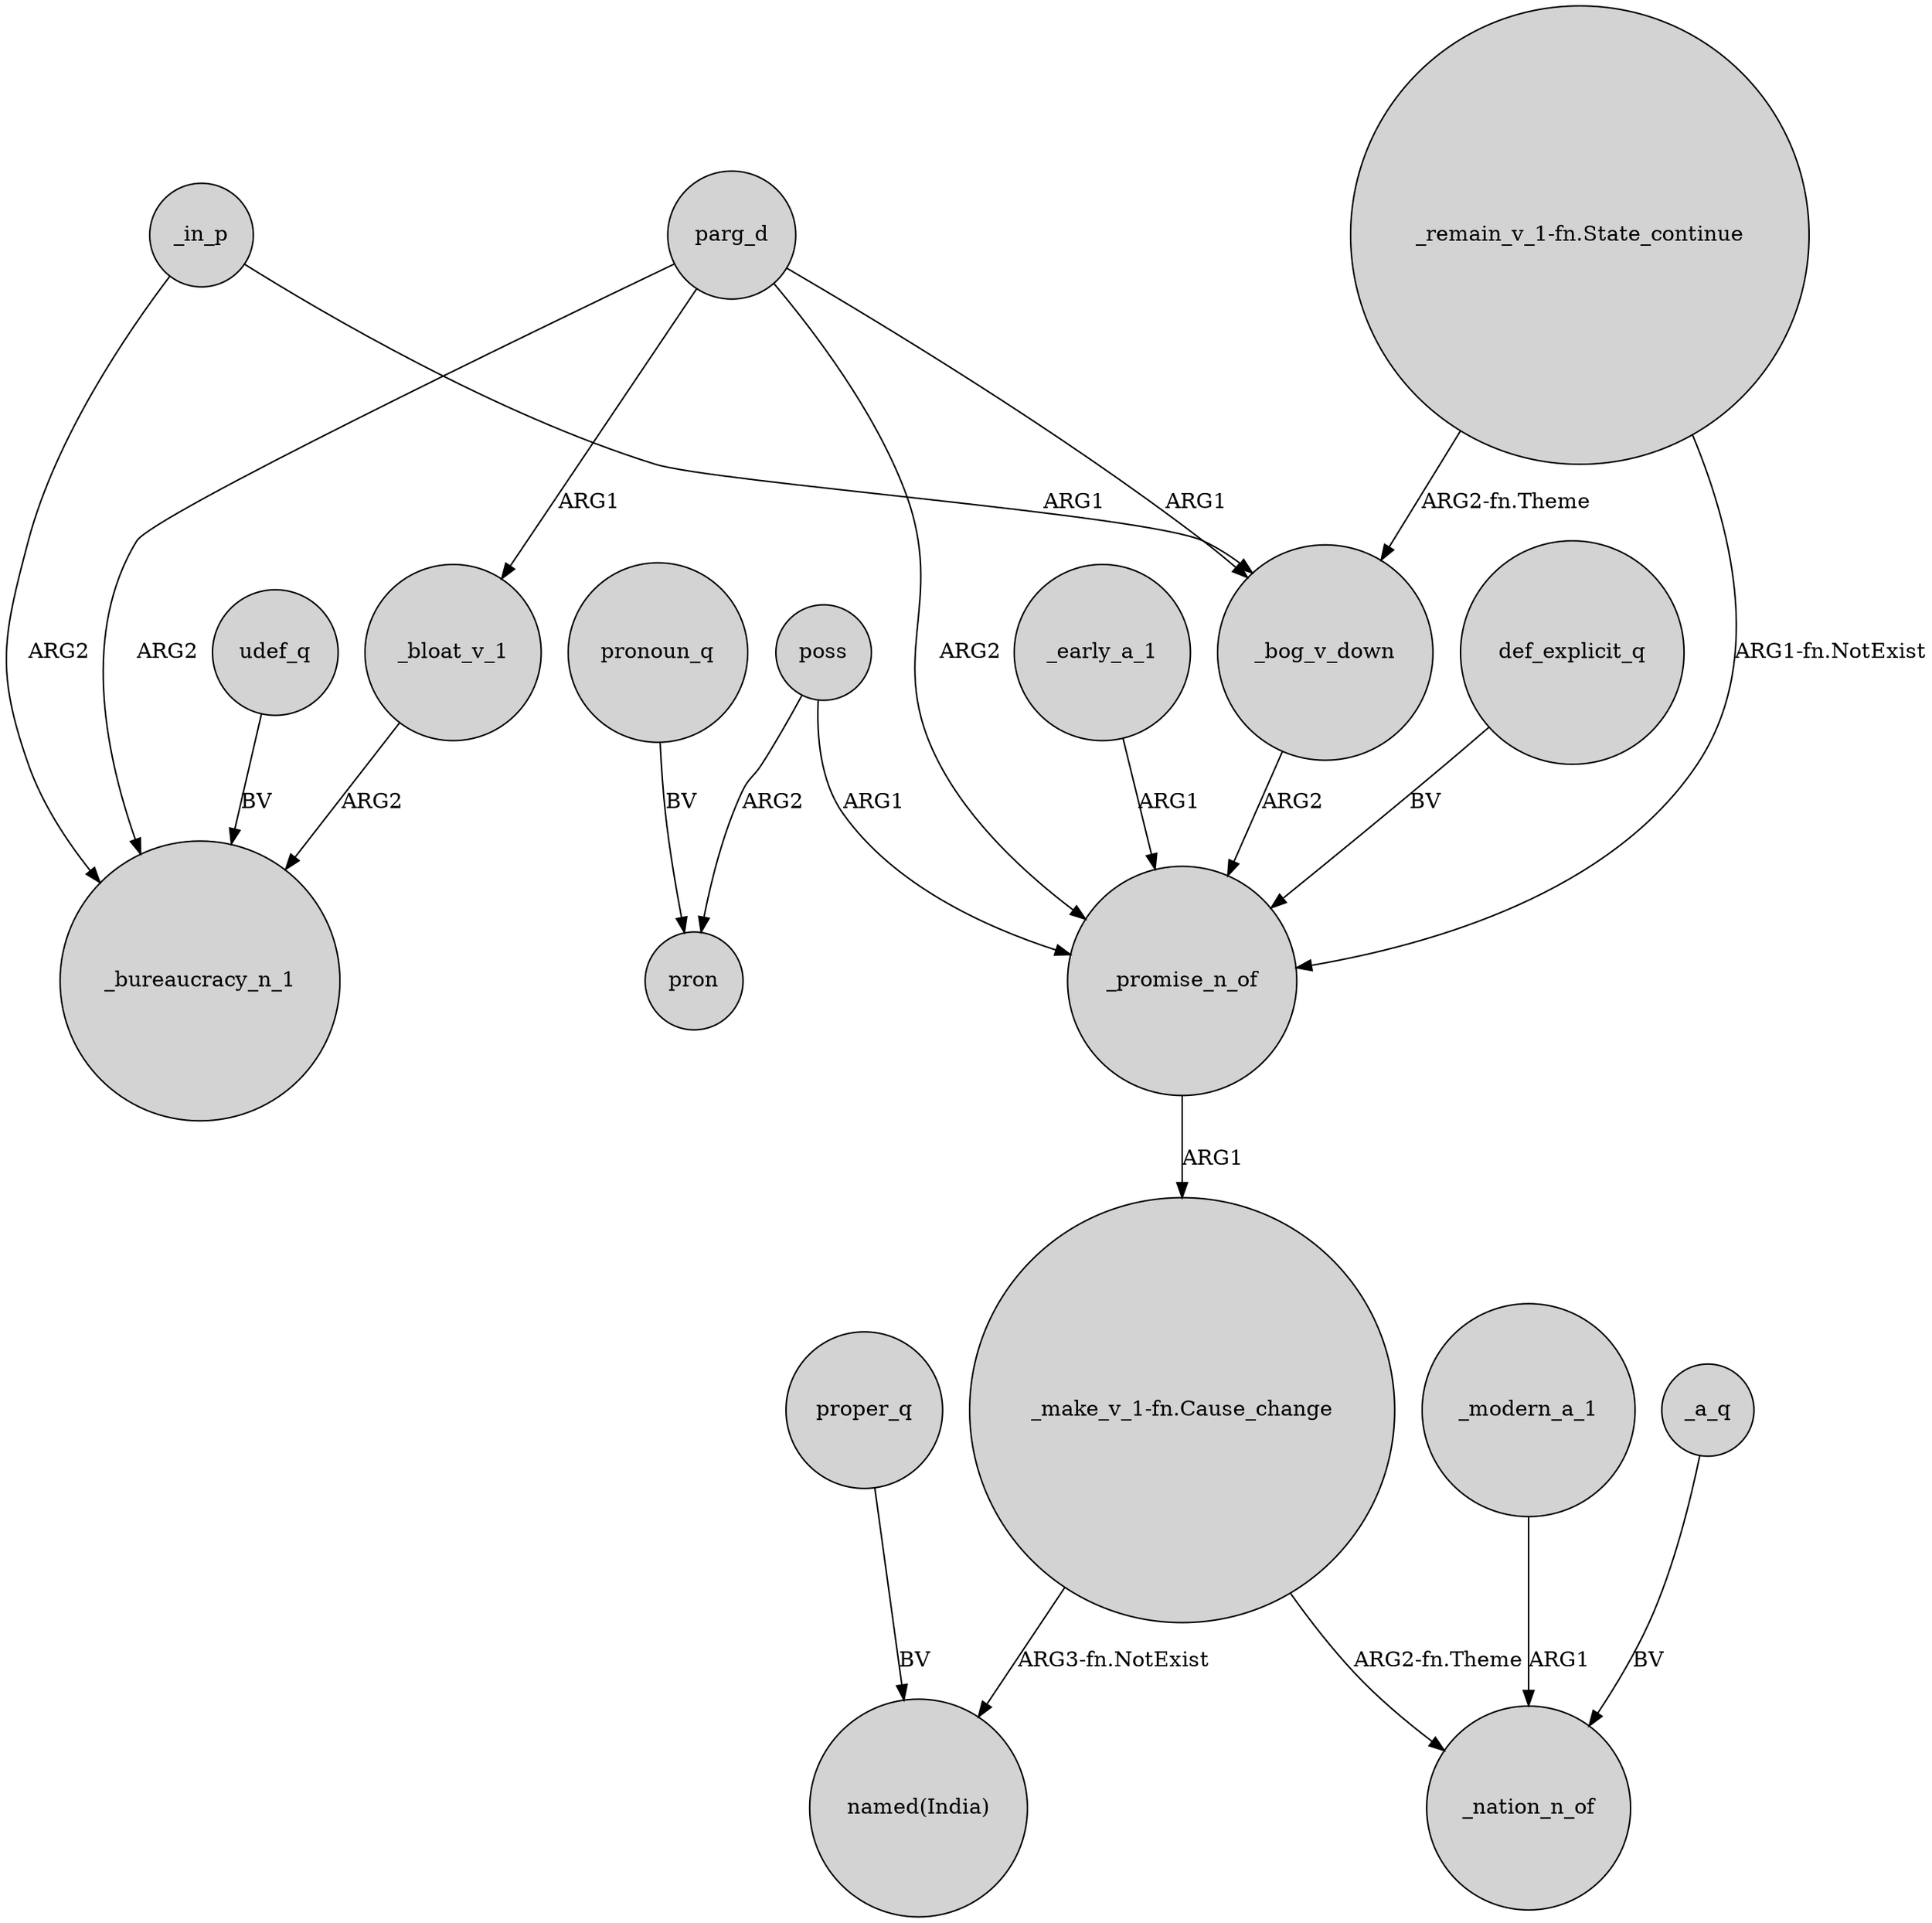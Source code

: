 digraph {
	node [shape=circle style=filled]
	_in_p -> _bureaucracy_n_1 [label=ARG2]
	_promise_n_of -> "_make_v_1-fn.Cause_change" [label=ARG1]
	poss -> pron [label=ARG2]
	parg_d -> _promise_n_of [label=ARG2]
	_early_a_1 -> _promise_n_of [label=ARG1]
	poss -> _promise_n_of [label=ARG1]
	proper_q -> "named(India)" [label=BV]
	"_make_v_1-fn.Cause_change" -> _nation_n_of [label="ARG2-fn.Theme"]
	parg_d -> _bog_v_down [label=ARG1]
	def_explicit_q -> _promise_n_of [label=BV]
	_a_q -> _nation_n_of [label=BV]
	pronoun_q -> pron [label=BV]
	parg_d -> _bureaucracy_n_1 [label=ARG2]
	udef_q -> _bureaucracy_n_1 [label=BV]
	"_make_v_1-fn.Cause_change" -> "named(India)" [label="ARG3-fn.NotExist"]
	_modern_a_1 -> _nation_n_of [label=ARG1]
	"_remain_v_1-fn.State_continue" -> _bog_v_down [label="ARG2-fn.Theme"]
	_in_p -> _bog_v_down [label=ARG1]
	_bloat_v_1 -> _bureaucracy_n_1 [label=ARG2]
	_bog_v_down -> _promise_n_of [label=ARG2]
	parg_d -> _bloat_v_1 [label=ARG1]
	"_remain_v_1-fn.State_continue" -> _promise_n_of [label="ARG1-fn.NotExist"]
}
